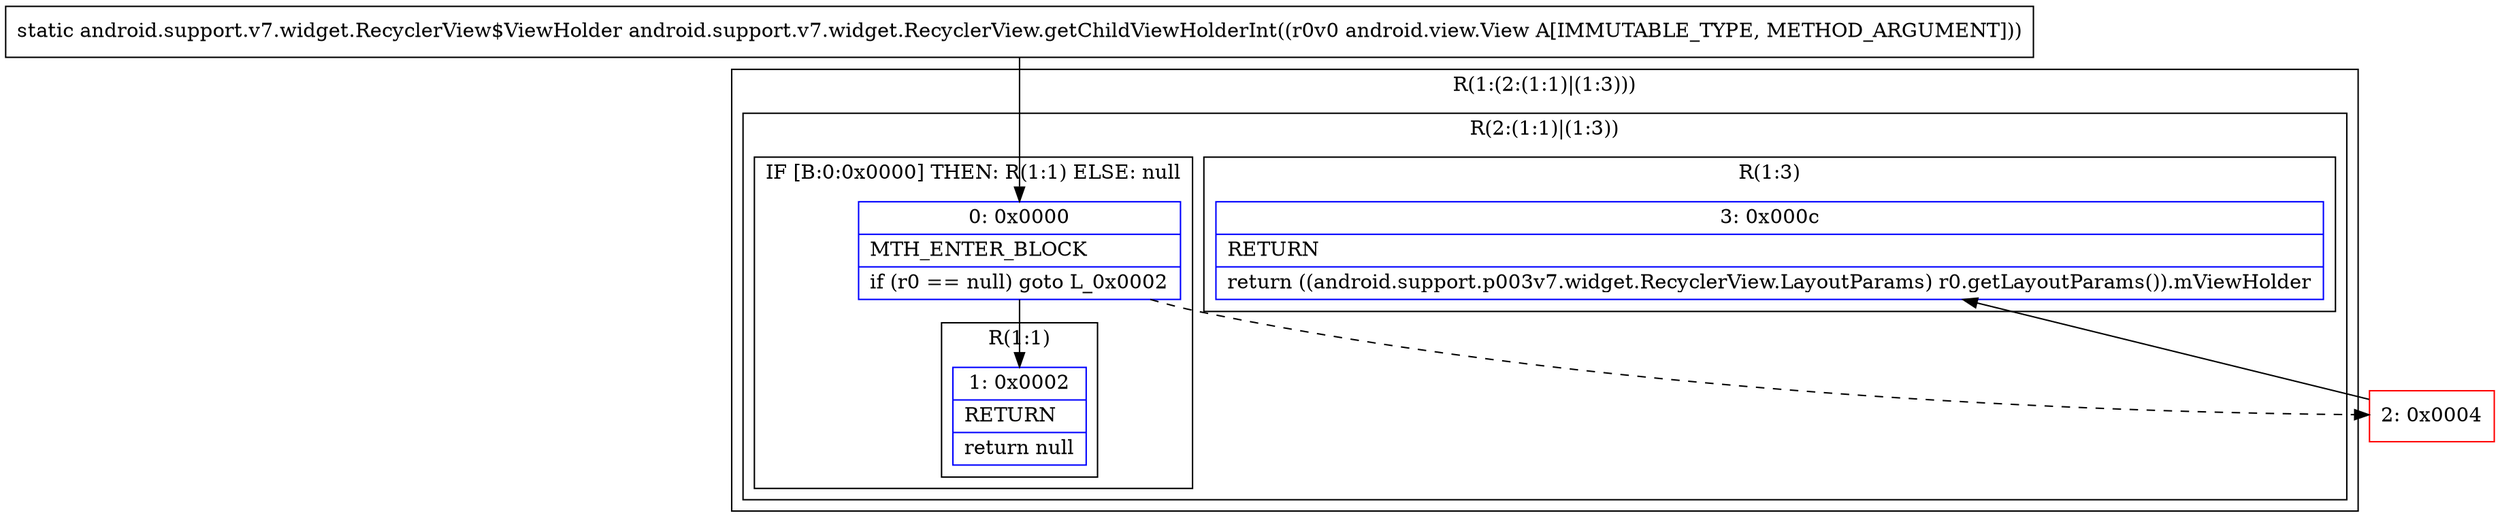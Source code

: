 digraph "CFG forandroid.support.v7.widget.RecyclerView.getChildViewHolderInt(Landroid\/view\/View;)Landroid\/support\/v7\/widget\/RecyclerView$ViewHolder;" {
subgraph cluster_Region_1665423140 {
label = "R(1:(2:(1:1)|(1:3)))";
node [shape=record,color=blue];
subgraph cluster_Region_2052661766 {
label = "R(2:(1:1)|(1:3))";
node [shape=record,color=blue];
subgraph cluster_IfRegion_1417780160 {
label = "IF [B:0:0x0000] THEN: R(1:1) ELSE: null";
node [shape=record,color=blue];
Node_0 [shape=record,label="{0\:\ 0x0000|MTH_ENTER_BLOCK\l|if (r0 == null) goto L_0x0002\l}"];
subgraph cluster_Region_1939237424 {
label = "R(1:1)";
node [shape=record,color=blue];
Node_1 [shape=record,label="{1\:\ 0x0002|RETURN\l|return null\l}"];
}
}
subgraph cluster_Region_841678353 {
label = "R(1:3)";
node [shape=record,color=blue];
Node_3 [shape=record,label="{3\:\ 0x000c|RETURN\l|return ((android.support.p003v7.widget.RecyclerView.LayoutParams) r0.getLayoutParams()).mViewHolder\l}"];
}
}
}
Node_2 [shape=record,color=red,label="{2\:\ 0x0004}"];
MethodNode[shape=record,label="{static android.support.v7.widget.RecyclerView$ViewHolder android.support.v7.widget.RecyclerView.getChildViewHolderInt((r0v0 android.view.View A[IMMUTABLE_TYPE, METHOD_ARGUMENT])) }"];
MethodNode -> Node_0;
Node_0 -> Node_1;
Node_0 -> Node_2[style=dashed];
Node_2 -> Node_3;
}

